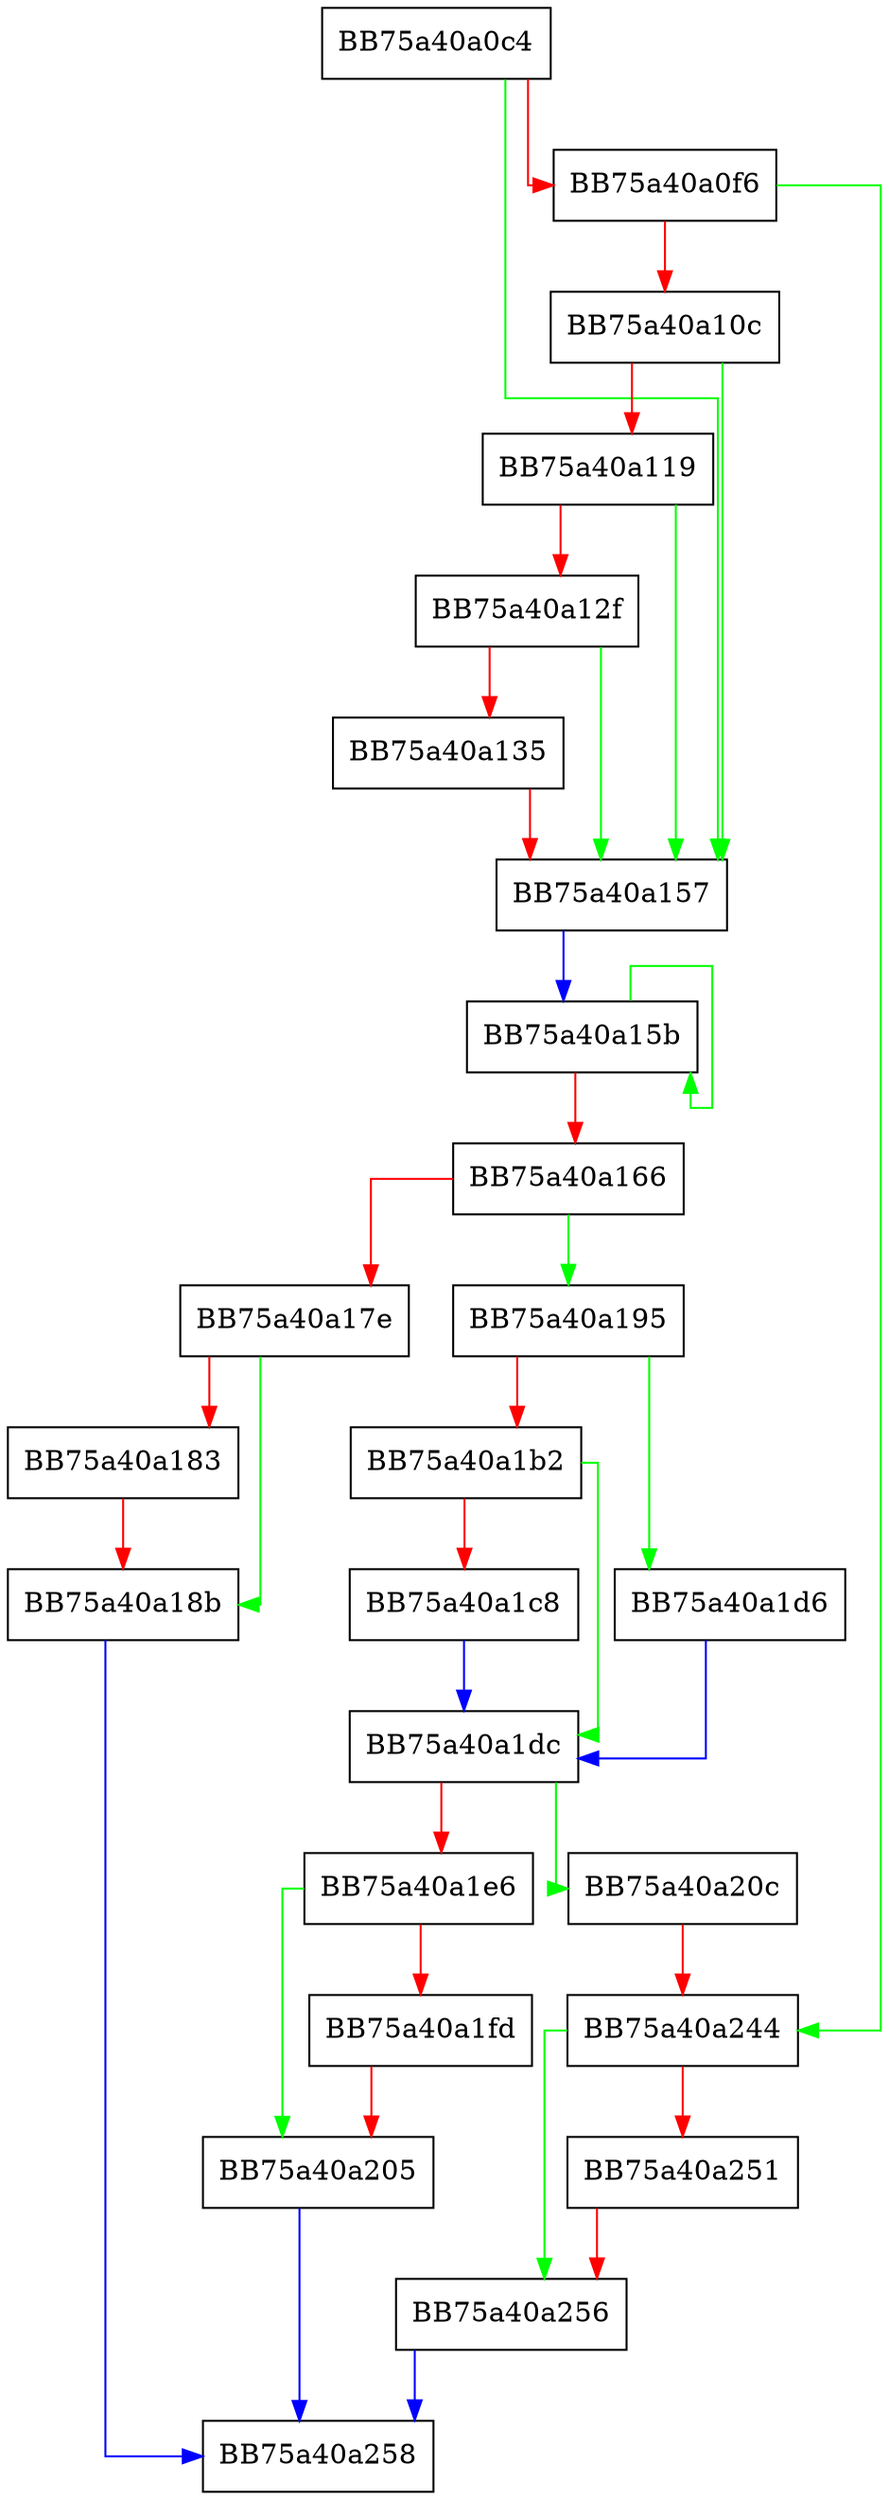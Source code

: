 digraph DcRegisterConfigString {
  node [shape="box"];
  graph [splines=ortho];
  BB75a40a0c4 -> BB75a40a157 [color="green"];
  BB75a40a0c4 -> BB75a40a0f6 [color="red"];
  BB75a40a0f6 -> BB75a40a244 [color="green"];
  BB75a40a0f6 -> BB75a40a10c [color="red"];
  BB75a40a10c -> BB75a40a157 [color="green"];
  BB75a40a10c -> BB75a40a119 [color="red"];
  BB75a40a119 -> BB75a40a157 [color="green"];
  BB75a40a119 -> BB75a40a12f [color="red"];
  BB75a40a12f -> BB75a40a157 [color="green"];
  BB75a40a12f -> BB75a40a135 [color="red"];
  BB75a40a135 -> BB75a40a157 [color="red"];
  BB75a40a157 -> BB75a40a15b [color="blue"];
  BB75a40a15b -> BB75a40a15b [color="green"];
  BB75a40a15b -> BB75a40a166 [color="red"];
  BB75a40a166 -> BB75a40a195 [color="green"];
  BB75a40a166 -> BB75a40a17e [color="red"];
  BB75a40a17e -> BB75a40a18b [color="green"];
  BB75a40a17e -> BB75a40a183 [color="red"];
  BB75a40a183 -> BB75a40a18b [color="red"];
  BB75a40a18b -> BB75a40a258 [color="blue"];
  BB75a40a195 -> BB75a40a1d6 [color="green"];
  BB75a40a195 -> BB75a40a1b2 [color="red"];
  BB75a40a1b2 -> BB75a40a1dc [color="green"];
  BB75a40a1b2 -> BB75a40a1c8 [color="red"];
  BB75a40a1c8 -> BB75a40a1dc [color="blue"];
  BB75a40a1d6 -> BB75a40a1dc [color="blue"];
  BB75a40a1dc -> BB75a40a20c [color="green"];
  BB75a40a1dc -> BB75a40a1e6 [color="red"];
  BB75a40a1e6 -> BB75a40a205 [color="green"];
  BB75a40a1e6 -> BB75a40a1fd [color="red"];
  BB75a40a1fd -> BB75a40a205 [color="red"];
  BB75a40a205 -> BB75a40a258 [color="blue"];
  BB75a40a20c -> BB75a40a244 [color="red"];
  BB75a40a244 -> BB75a40a256 [color="green"];
  BB75a40a244 -> BB75a40a251 [color="red"];
  BB75a40a251 -> BB75a40a256 [color="red"];
  BB75a40a256 -> BB75a40a258 [color="blue"];
}